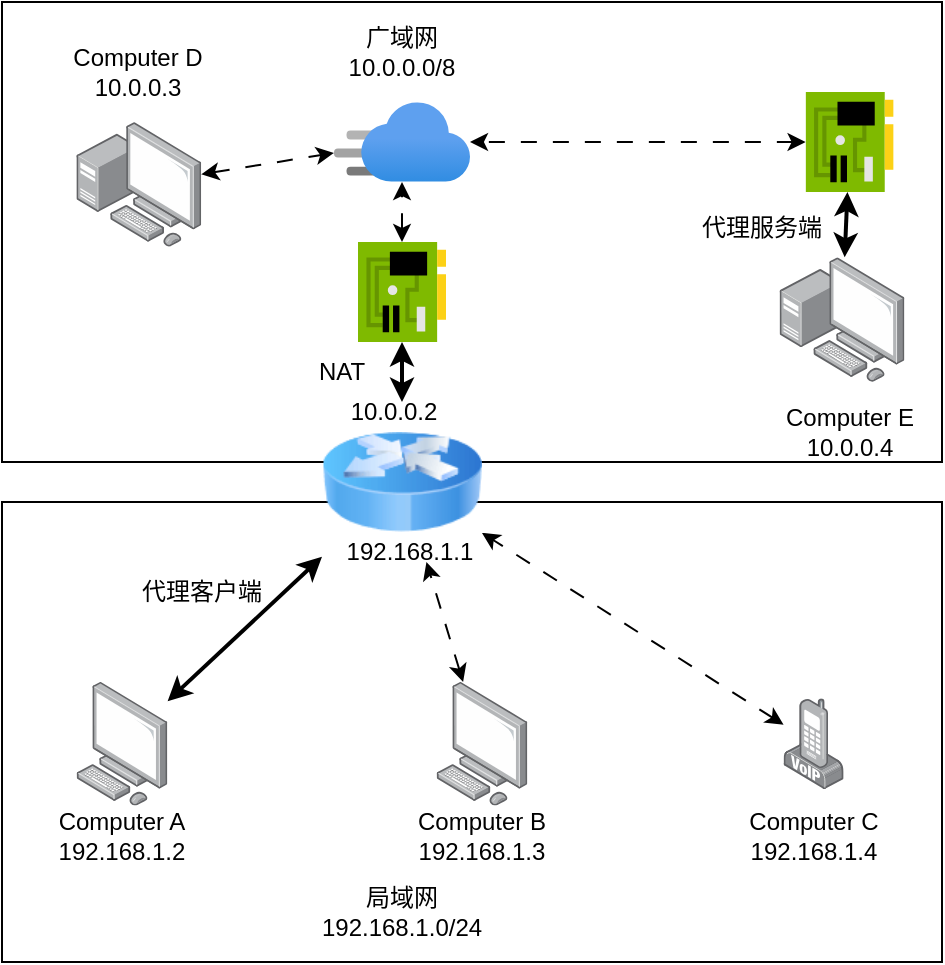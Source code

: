 <mxfile scale="4" border="0">
    <diagram id="obBnj9tYz_bjvrRdq5r0" name="Page-1">
        <mxGraphModel dx="1077" dy="570" grid="1" gridSize="10" guides="1" tooltips="1" connect="1" arrows="1" fold="1" page="1" pageScale="1" pageWidth="827" pageHeight="1169" math="0" shadow="0">
            <root>
                <mxCell id="0"/>
                <mxCell id="1" parent="0"/>
                <mxCell id="30" value="" style="rounded=0;whiteSpace=wrap;html=1;" parent="1" vertex="1">
                    <mxGeometry x="190" y="160" width="470" height="230" as="geometry"/>
                </mxCell>
                <mxCell id="31" value="" style="rounded=0;whiteSpace=wrap;html=1;" parent="1" vertex="1">
                    <mxGeometry x="190" y="410" width="470" height="230" as="geometry"/>
                </mxCell>
                <mxCell id="32" value="" style="image;html=1;image=img/lib/clip_art/networking/Router_Icon_128x128.png" parent="1" vertex="1">
                    <mxGeometry x="350" y="360" width="80" height="80" as="geometry"/>
                </mxCell>
                <mxCell id="33" value="" style="points=[];aspect=fixed;html=1;align=center;shadow=0;dashed=0;image;image=img/lib/allied_telesis/computer_and_terminals/Personal_Computer.svg;" parent="1" vertex="1">
                    <mxGeometry x="227.2" y="500" width="45.6" height="61.8" as="geometry"/>
                </mxCell>
                <mxCell id="34" value="" style="points=[];aspect=fixed;html=1;align=center;shadow=0;dashed=0;image;image=img/lib/allied_telesis/computer_and_terminals/VOIP_IP_phone.svg;" parent="1" vertex="1">
                    <mxGeometry x="580.8" y="508.1" width="30" height="45.6" as="geometry"/>
                </mxCell>
                <mxCell id="35" value="" style="points=[];aspect=fixed;html=1;align=center;shadow=0;dashed=0;image;image=img/lib/allied_telesis/computer_and_terminals/Personal_Computer.svg;" parent="1" vertex="1">
                    <mxGeometry x="407.2" y="500" width="45.6" height="61.8" as="geometry"/>
                </mxCell>
                <mxCell id="36" value="Computer A&lt;br&gt;192.168.1.2" style="text;html=1;strokeColor=none;fillColor=none;align=center;verticalAlign=middle;whiteSpace=wrap;rounded=0;" parent="1" vertex="1">
                    <mxGeometry x="210" y="561.8" width="80" height="30" as="geometry"/>
                </mxCell>
                <mxCell id="37" value="192.168.1.1" style="text;html=1;strokeColor=none;fillColor=none;align=center;verticalAlign=middle;whiteSpace=wrap;rounded=0;" parent="1" vertex="1">
                    <mxGeometry x="364" y="420" width="60" height="30" as="geometry"/>
                </mxCell>
                <mxCell id="38" value="10.0.0.2" style="text;html=1;strokeColor=none;fillColor=none;align=center;verticalAlign=middle;whiteSpace=wrap;rounded=0;" parent="1" vertex="1">
                    <mxGeometry x="356" y="350" width="60" height="30" as="geometry"/>
                </mxCell>
                <mxCell id="39" value="Computer B&lt;br&gt;192.168.1.3" style="text;html=1;strokeColor=none;fillColor=none;align=center;verticalAlign=middle;whiteSpace=wrap;rounded=0;" parent="1" vertex="1">
                    <mxGeometry x="390" y="561.8" width="80" height="30" as="geometry"/>
                </mxCell>
                <mxCell id="40" value="Computer C&lt;br&gt;192.168.1.4" style="text;html=1;strokeColor=none;fillColor=none;align=center;verticalAlign=middle;whiteSpace=wrap;rounded=0;" parent="1" vertex="1">
                    <mxGeometry x="555.8" y="561.8" width="80" height="30" as="geometry"/>
                </mxCell>
                <mxCell id="41" value="局域网&lt;br&gt;192.168.1.0/24" style="text;html=1;strokeColor=none;fillColor=none;align=center;verticalAlign=middle;whiteSpace=wrap;rounded=0;" parent="1" vertex="1">
                    <mxGeometry x="360" y="600" width="60" height="30" as="geometry"/>
                </mxCell>
                <mxCell id="42" value="广域网&lt;br&gt;10.0.0.0/8" style="text;html=1;strokeColor=none;fillColor=none;align=center;verticalAlign=middle;whiteSpace=wrap;rounded=0;" parent="1" vertex="1">
                    <mxGeometry x="360" y="170" width="60" height="30" as="geometry"/>
                </mxCell>
                <mxCell id="43" value="" style="aspect=fixed;html=1;points=[];align=center;image;fontSize=12;image=img/lib/azure2/networking/CDN_Profiles.svg;" parent="1" vertex="1">
                    <mxGeometry x="356" y="210" width="68" height="40" as="geometry"/>
                </mxCell>
                <mxCell id="44" value="" style="endArrow=classic;startArrow=classic;html=1;strokeWidth=2;" parent="1" source="33" target="32" edge="1">
                    <mxGeometry width="50" height="50" relative="1" as="geometry">
                        <mxPoint x="380" y="310" as="sourcePoint"/>
                        <mxPoint x="430" y="260" as="targetPoint"/>
                    </mxGeometry>
                </mxCell>
                <mxCell id="45" value="" style="endArrow=classic;startArrow=classic;html=1;dashed=1;dashPattern=8 8;" parent="1" source="35" target="32" edge="1">
                    <mxGeometry width="50" height="50" relative="1" as="geometry">
                        <mxPoint x="282.8" y="519.582" as="sourcePoint"/>
                        <mxPoint x="360" y="447.4" as="targetPoint"/>
                    </mxGeometry>
                </mxCell>
                <mxCell id="46" value="" style="endArrow=classic;startArrow=classic;html=1;dashed=1;dashPattern=8 8;" parent="1" source="34" target="32" edge="1">
                    <mxGeometry width="50" height="50" relative="1" as="geometry">
                        <mxPoint x="400" y="510" as="sourcePoint"/>
                        <mxPoint x="400" y="450" as="targetPoint"/>
                    </mxGeometry>
                </mxCell>
                <mxCell id="48" value="" style="points=[];aspect=fixed;html=1;align=center;shadow=0;dashed=0;image;image=img/lib/allied_telesis/computer_and_terminals/Personal_Computer_with_Server.svg;" parent="1" vertex="1">
                    <mxGeometry x="227.2" y="220" width="62.4" height="62.4" as="geometry"/>
                </mxCell>
                <mxCell id="49" value="" style="points=[];aspect=fixed;html=1;align=center;shadow=0;dashed=0;image;image=img/lib/allied_telesis/computer_and_terminals/Personal_Computer_with_Server.svg;" parent="1" vertex="1">
                    <mxGeometry x="578.8" y="287.6" width="62.4" height="62.4" as="geometry"/>
                </mxCell>
                <mxCell id="50" value="" style="endArrow=classic;startArrow=classic;html=1;dashed=1;dashPattern=8 8;" parent="1" source="15" target="43" edge="1">
                    <mxGeometry width="50" height="50" relative="1" as="geometry">
                        <mxPoint x="400" y="370" as="sourcePoint"/>
                        <mxPoint x="400" y="320" as="targetPoint"/>
                    </mxGeometry>
                </mxCell>
                <mxCell id="51" value="" style="endArrow=classic;startArrow=classic;html=1;dashed=1;dashPattern=8 8;" parent="1" source="48" target="43" edge="1">
                    <mxGeometry width="50" height="50" relative="1" as="geometry">
                        <mxPoint x="517.6" y="245.626" as="sourcePoint"/>
                        <mxPoint x="434" y="284.28" as="targetPoint"/>
                    </mxGeometry>
                </mxCell>
                <mxCell id="52" value="Computer D&lt;br&gt;10.0.0.3" style="text;html=1;strokeColor=none;fillColor=none;align=center;verticalAlign=middle;whiteSpace=wrap;rounded=0;" parent="1" vertex="1">
                    <mxGeometry x="223.4" y="180" width="70" height="30" as="geometry"/>
                </mxCell>
                <mxCell id="53" value="Computer E&lt;br&gt;10.0.0.4" style="text;html=1;strokeColor=none;fillColor=none;align=center;verticalAlign=middle;whiteSpace=wrap;rounded=0;" parent="1" vertex="1">
                    <mxGeometry x="578.8" y="360" width="70" height="30" as="geometry"/>
                </mxCell>
                <mxCell id="55" value="" style="sketch=0;aspect=fixed;html=1;points=[];align=center;image;fontSize=12;image=img/lib/mscae/NetworkInterfaceCard.svg;" parent="1" vertex="1">
                    <mxGeometry x="368.0" y="280" width="44" height="50" as="geometry"/>
                </mxCell>
                <mxCell id="57" value="" style="endArrow=classic;startArrow=classic;html=1;dashed=1;dashPattern=8 8;" parent="1" source="55" target="43" edge="1">
                    <mxGeometry width="50" height="50" relative="1" as="geometry">
                        <mxPoint x="420" y="170" as="sourcePoint"/>
                        <mxPoint x="470" y="120" as="targetPoint"/>
                    </mxGeometry>
                </mxCell>
                <mxCell id="60" value="" style="endArrow=classic;startArrow=classic;html=1;jumpSize=6;strokeWidth=2;" parent="1" source="32" target="55" edge="1">
                    <mxGeometry width="50" height="50" relative="1" as="geometry">
                        <mxPoint x="340" y="370" as="sourcePoint"/>
                        <mxPoint x="390" y="320" as="targetPoint"/>
                    </mxGeometry>
                </mxCell>
                <mxCell id="61" value="NAT" style="text;html=1;strokeColor=none;fillColor=none;align=center;verticalAlign=middle;whiteSpace=wrap;rounded=0;" parent="1" vertex="1">
                    <mxGeometry x="330" y="330" width="60" height="30" as="geometry"/>
                </mxCell>
                <mxCell id="29" value="代理客户端" style="text;html=1;strokeColor=none;fillColor=none;align=center;verticalAlign=middle;whiteSpace=wrap;rounded=0;" parent="1" vertex="1">
                    <mxGeometry x="250.0" y="440" width="80" height="30" as="geometry"/>
                </mxCell>
                <mxCell id="15" value="" style="sketch=0;aspect=fixed;html=1;points=[];align=center;image;fontSize=12;image=img/lib/mscae/NetworkInterfaceCard.svg;" parent="1" vertex="1">
                    <mxGeometry x="591.8" y="205.0" width="44" height="50" as="geometry"/>
                </mxCell>
                <mxCell id="20" value="代理服务端" style="text;html=1;strokeColor=none;fillColor=none;align=center;verticalAlign=middle;whiteSpace=wrap;rounded=0;" parent="1" vertex="1">
                    <mxGeometry x="530" y="257.6" width="80" height="30" as="geometry"/>
                </mxCell>
                <mxCell id="62" value="" style="endArrow=classic;startArrow=classic;html=1;strokeWidth=2;" edge="1" parent="1" source="49" target="15">
                    <mxGeometry width="50" height="50" relative="1" as="geometry">
                        <mxPoint x="700" y="360.002" as="sourcePoint"/>
                        <mxPoint x="777.2" y="287.82" as="targetPoint"/>
                    </mxGeometry>
                </mxCell>
            </root>
        </mxGraphModel>
    </diagram>
</mxfile>